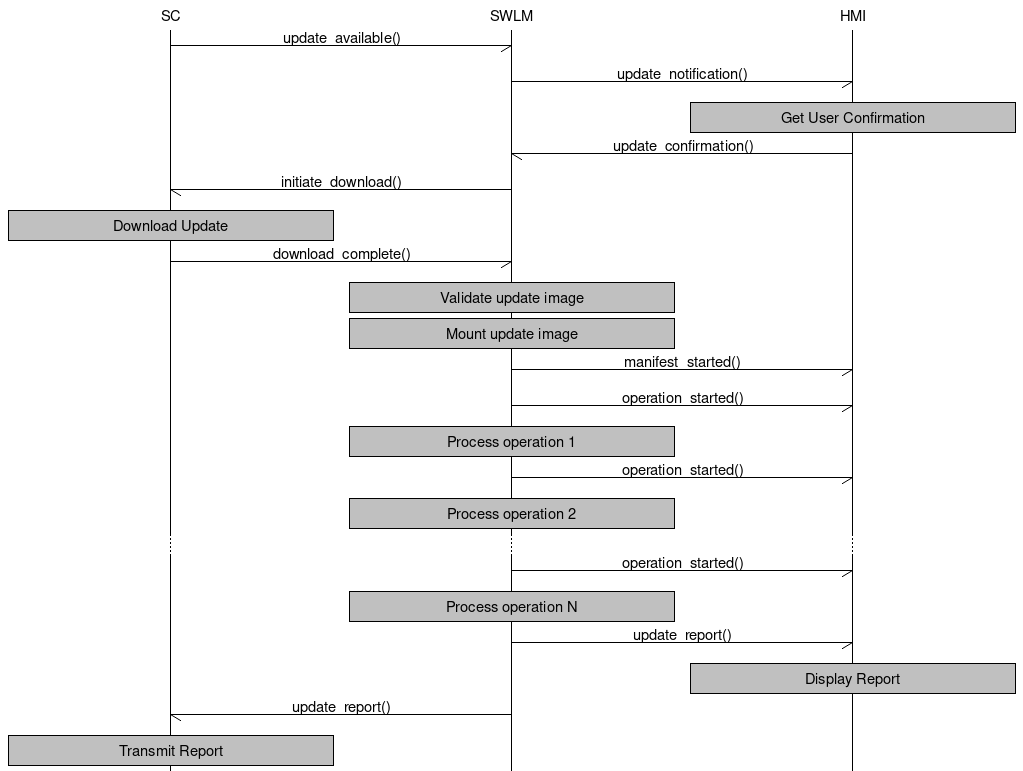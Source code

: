 #
#
# Sequence diagram description
#
# The sequence diagram description below is translated to
# a PNG image by mscgen (http://www.mcternan.me.uk/mscgen/)
# 
# Recompile updated diagrams to a png image with:
#  
#   mscgen -T png swm.msc
#

msc {
  width="1024";
  "SC",  "SWLM", "HMI";
  "SC" -> "SWLM" [  label = "update_available()" ];
  "SWLM" -> "HMI" [ label = "update_notification()" ];
  "HMI" box "HMI" [ textbgcolour="silver", label = "Get User Confirmation" ];
  "HMI" -> "SWLM" [ label = "update_confirmation()" ];
  "SWLM" -> "SC" [ label = "initiate_download()" ];
  "SC" box "SC" [ textbgcolour="silver", label = "Download Update" ];
  "SC" -> "SWLM" [ label = "download_complete()" ];
  "SWLM" box "SWLM" [ textbgcolour="silver", label = "Validate update image" ];
  "SWLM" box "SWLM" [ textbgcolour="silver", label = "Mount update image" ];
  "SWLM" -> "HMI" [ label = "manifest_started()" ];
  "SWLM" -> "HMI" [ label = "operation_started()" ];
  "SWLM" box "SWLM" [ textbgcolour="silver", label = "Process operation 1" ];
  "SWLM" -> "HMI" [ label = "operation_started()" ];
  "SWLM" box "SWLM" [ textbgcolour="silver", label = "Process operation 2" ];
  ...;
  "SWLM" -> "HMI" [ label = "operation_started()" ];
  "SWLM" box "SWLM" [ textbgcolour="silver", label = "Process operation N" ];
  "SWLM" -> "HMI"  [ label = "update_report()" ];
  "HMI" box "HMI" [ textbgcolour="silver", label = "Display Report" ];
  "SWLM" -> "SC"  [ label = "update_report()" ];
  "SC" box "SC" [ textbgcolour="silver", label = "Transmit Report" ];
}
